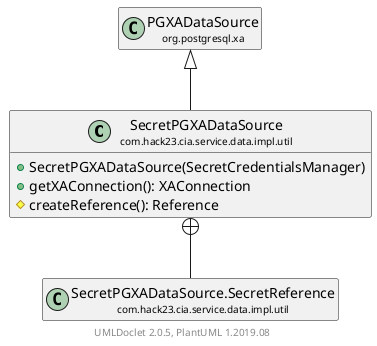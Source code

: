 @startuml
    set namespaceSeparator none
    hide empty fields
    hide empty methods

    class "<size:14>SecretPGXADataSource\n<size:10>com.hack23.cia.service.data.impl.util" as com.hack23.cia.service.data.impl.util.SecretPGXADataSource [[SecretPGXADataSource.html]] {
        +SecretPGXADataSource(SecretCredentialsManager)
        +getXAConnection(): XAConnection
        #createReference(): Reference
    }

    class "<size:14>PGXADataSource\n<size:10>org.postgresql.xa" as org.postgresql.xa.PGXADataSource
    class "<size:14>SecretPGXADataSource.SecretReference\n<size:10>com.hack23.cia.service.data.impl.util" as com.hack23.cia.service.data.impl.util.SecretPGXADataSource.SecretReference [[SecretPGXADataSource.SecretReference.html]]

    org.postgresql.xa.PGXADataSource <|-- com.hack23.cia.service.data.impl.util.SecretPGXADataSource
    com.hack23.cia.service.data.impl.util.SecretPGXADataSource +-- com.hack23.cia.service.data.impl.util.SecretPGXADataSource.SecretReference

    center footer UMLDoclet 2.0.5, PlantUML 1.2019.08
@enduml
